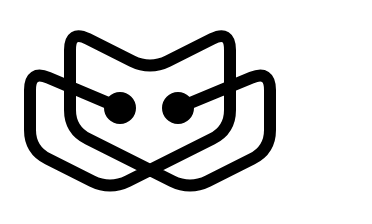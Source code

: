 <mxfile version="23.1.5" type="device">
  <diagram name="Page-1" id="LvSKNlYQBY2EjUd46pAL">
    <mxGraphModel dx="184" dy="50" grid="1" gridSize="10" guides="1" tooltips="1" connect="1" arrows="1" fold="1" page="1" pageScale="1" pageWidth="583" pageHeight="413" math="0" shadow="0">
      <root>
        <mxCell id="0" />
        <mxCell id="1" parent="0" />
        <mxCell id="NWVAcExjQMrZu1mDIXh0-19" value="" style="endArrow=oval;html=1;rounded=1;strokeColor=#000000;strokeWidth=6;startArrow=oval;startFill=1;startSize=10;curved=0;endFill=1;targetPerimeterSpacing=0;endSize=10;" edge="1" parent="1">
          <mxGeometry width="50" height="50" relative="1" as="geometry">
            <mxPoint x="814" y="599" as="sourcePoint" />
            <mxPoint x="785" y="599" as="targetPoint" />
            <Array as="points">
              <mxPoint x="860" y="580" />
              <mxPoint x="860" y="620" />
              <mxPoint x="820" y="640" />
              <mxPoint x="760" y="610" />
              <mxPoint x="760" y="560" />
              <mxPoint x="800" y="580" />
              <mxPoint x="840" y="560" />
              <mxPoint x="840" y="610" />
              <mxPoint x="780" y="640" />
              <mxPoint x="740" y="620" />
              <mxPoint x="740" y="580" />
            </Array>
          </mxGeometry>
        </mxCell>
        <mxCell id="NWVAcExjQMrZu1mDIXh0-21" value="" style="ellipse;whiteSpace=wrap;html=1;strokeColor=none;" vertex="1" parent="1">
          <mxGeometry x="900" y="550" width="10" height="10" as="geometry" />
        </mxCell>
      </root>
    </mxGraphModel>
  </diagram>
</mxfile>
